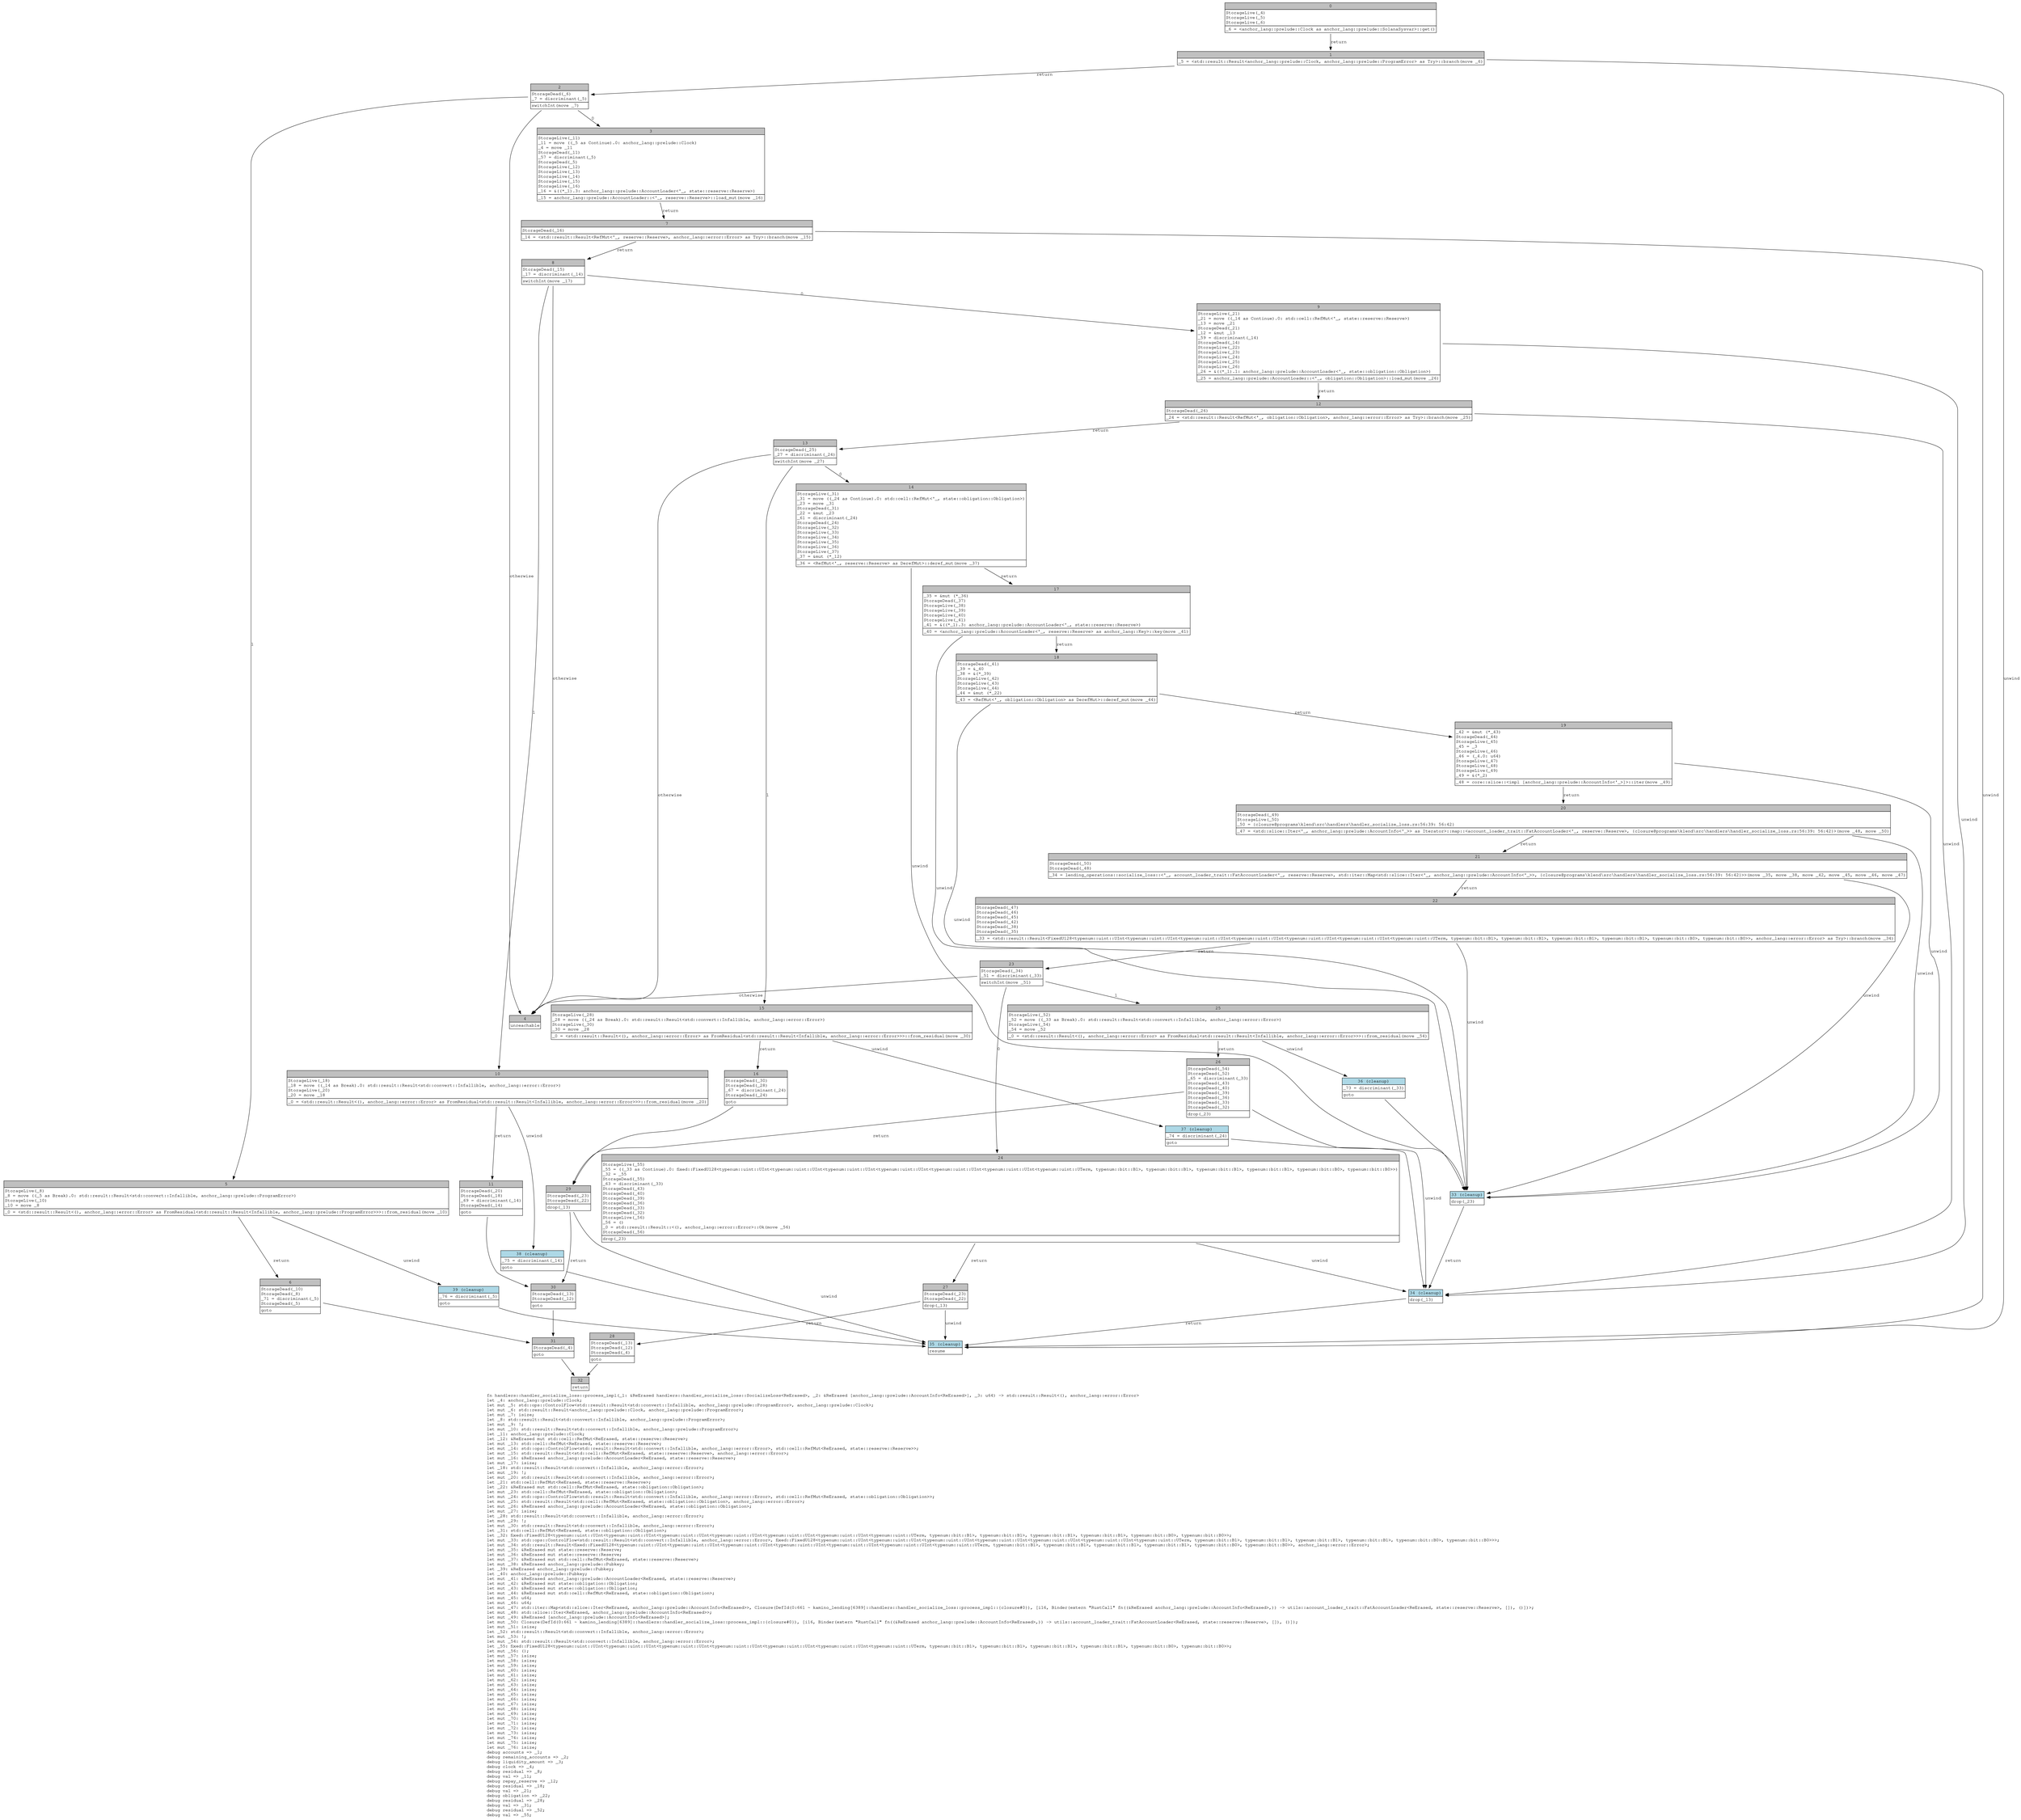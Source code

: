 digraph Mir_0_660 {
    graph [fontname="Courier, monospace"];
    node [fontname="Courier, monospace"];
    edge [fontname="Courier, monospace"];
    label=<fn handlers::handler_socialize_loss::process_impl(_1: &amp;ReErased handlers::handler_socialize_loss::SocializeLoss&lt;ReErased&gt;, _2: &amp;ReErased [anchor_lang::prelude::AccountInfo&lt;ReErased&gt;], _3: u64) -&gt; std::result::Result&lt;(), anchor_lang::error::Error&gt;<br align="left"/>let _4: anchor_lang::prelude::Clock;<br align="left"/>let mut _5: std::ops::ControlFlow&lt;std::result::Result&lt;std::convert::Infallible, anchor_lang::prelude::ProgramError&gt;, anchor_lang::prelude::Clock&gt;;<br align="left"/>let mut _6: std::result::Result&lt;anchor_lang::prelude::Clock, anchor_lang::prelude::ProgramError&gt;;<br align="left"/>let mut _7: isize;<br align="left"/>let _8: std::result::Result&lt;std::convert::Infallible, anchor_lang::prelude::ProgramError&gt;;<br align="left"/>let mut _9: !;<br align="left"/>let mut _10: std::result::Result&lt;std::convert::Infallible, anchor_lang::prelude::ProgramError&gt;;<br align="left"/>let _11: anchor_lang::prelude::Clock;<br align="left"/>let _12: &amp;ReErased mut std::cell::RefMut&lt;ReErased, state::reserve::Reserve&gt;;<br align="left"/>let mut _13: std::cell::RefMut&lt;ReErased, state::reserve::Reserve&gt;;<br align="left"/>let mut _14: std::ops::ControlFlow&lt;std::result::Result&lt;std::convert::Infallible, anchor_lang::error::Error&gt;, std::cell::RefMut&lt;ReErased, state::reserve::Reserve&gt;&gt;;<br align="left"/>let mut _15: std::result::Result&lt;std::cell::RefMut&lt;ReErased, state::reserve::Reserve&gt;, anchor_lang::error::Error&gt;;<br align="left"/>let mut _16: &amp;ReErased anchor_lang::prelude::AccountLoader&lt;ReErased, state::reserve::Reserve&gt;;<br align="left"/>let mut _17: isize;<br align="left"/>let _18: std::result::Result&lt;std::convert::Infallible, anchor_lang::error::Error&gt;;<br align="left"/>let mut _19: !;<br align="left"/>let mut _20: std::result::Result&lt;std::convert::Infallible, anchor_lang::error::Error&gt;;<br align="left"/>let _21: std::cell::RefMut&lt;ReErased, state::reserve::Reserve&gt;;<br align="left"/>let _22: &amp;ReErased mut std::cell::RefMut&lt;ReErased, state::obligation::Obligation&gt;;<br align="left"/>let mut _23: std::cell::RefMut&lt;ReErased, state::obligation::Obligation&gt;;<br align="left"/>let mut _24: std::ops::ControlFlow&lt;std::result::Result&lt;std::convert::Infallible, anchor_lang::error::Error&gt;, std::cell::RefMut&lt;ReErased, state::obligation::Obligation&gt;&gt;;<br align="left"/>let mut _25: std::result::Result&lt;std::cell::RefMut&lt;ReErased, state::obligation::Obligation&gt;, anchor_lang::error::Error&gt;;<br align="left"/>let mut _26: &amp;ReErased anchor_lang::prelude::AccountLoader&lt;ReErased, state::obligation::Obligation&gt;;<br align="left"/>let mut _27: isize;<br align="left"/>let _28: std::result::Result&lt;std::convert::Infallible, anchor_lang::error::Error&gt;;<br align="left"/>let mut _29: !;<br align="left"/>let mut _30: std::result::Result&lt;std::convert::Infallible, anchor_lang::error::Error&gt;;<br align="left"/>let _31: std::cell::RefMut&lt;ReErased, state::obligation::Obligation&gt;;<br align="left"/>let _32: fixed::FixedU128&lt;typenum::uint::UInt&lt;typenum::uint::UInt&lt;typenum::uint::UInt&lt;typenum::uint::UInt&lt;typenum::uint::UInt&lt;typenum::uint::UInt&lt;typenum::uint::UTerm, typenum::bit::B1&gt;, typenum::bit::B1&gt;, typenum::bit::B1&gt;, typenum::bit::B1&gt;, typenum::bit::B0&gt;, typenum::bit::B0&gt;&gt;;<br align="left"/>let mut _33: std::ops::ControlFlow&lt;std::result::Result&lt;std::convert::Infallible, anchor_lang::error::Error&gt;, fixed::FixedU128&lt;typenum::uint::UInt&lt;typenum::uint::UInt&lt;typenum::uint::UInt&lt;typenum::uint::UInt&lt;typenum::uint::UInt&lt;typenum::uint::UInt&lt;typenum::uint::UTerm, typenum::bit::B1&gt;, typenum::bit::B1&gt;, typenum::bit::B1&gt;, typenum::bit::B1&gt;, typenum::bit::B0&gt;, typenum::bit::B0&gt;&gt;&gt;;<br align="left"/>let mut _34: std::result::Result&lt;fixed::FixedU128&lt;typenum::uint::UInt&lt;typenum::uint::UInt&lt;typenum::uint::UInt&lt;typenum::uint::UInt&lt;typenum::uint::UInt&lt;typenum::uint::UInt&lt;typenum::uint::UTerm, typenum::bit::B1&gt;, typenum::bit::B1&gt;, typenum::bit::B1&gt;, typenum::bit::B1&gt;, typenum::bit::B0&gt;, typenum::bit::B0&gt;&gt;, anchor_lang::error::Error&gt;;<br align="left"/>let mut _35: &amp;ReErased mut state::reserve::Reserve;<br align="left"/>let mut _36: &amp;ReErased mut state::reserve::Reserve;<br align="left"/>let mut _37: &amp;ReErased mut std::cell::RefMut&lt;ReErased, state::reserve::Reserve&gt;;<br align="left"/>let mut _38: &amp;ReErased anchor_lang::prelude::Pubkey;<br align="left"/>let _39: &amp;ReErased anchor_lang::prelude::Pubkey;<br align="left"/>let _40: anchor_lang::prelude::Pubkey;<br align="left"/>let mut _41: &amp;ReErased anchor_lang::prelude::AccountLoader&lt;ReErased, state::reserve::Reserve&gt;;<br align="left"/>let mut _42: &amp;ReErased mut state::obligation::Obligation;<br align="left"/>let mut _43: &amp;ReErased mut state::obligation::Obligation;<br align="left"/>let mut _44: &amp;ReErased mut std::cell::RefMut&lt;ReErased, state::obligation::Obligation&gt;;<br align="left"/>let mut _45: u64;<br align="left"/>let mut _46: u64;<br align="left"/>let mut _47: std::iter::Map&lt;std::slice::Iter&lt;ReErased, anchor_lang::prelude::AccountInfo&lt;ReErased&gt;&gt;, Closure(DefId(0:661 ~ kamino_lending[6389]::handlers::handler_socialize_loss::process_impl::{closure#0}), [i16, Binder(extern &quot;RustCall&quot; fn((&amp;ReErased anchor_lang::prelude::AccountInfo&lt;ReErased&gt;,)) -&gt; utils::account_loader_trait::FatAccountLoader&lt;ReErased, state::reserve::Reserve&gt;, []), ()])&gt;;<br align="left"/>let mut _48: std::slice::Iter&lt;ReErased, anchor_lang::prelude::AccountInfo&lt;ReErased&gt;&gt;;<br align="left"/>let mut _49: &amp;ReErased [anchor_lang::prelude::AccountInfo&lt;ReErased&gt;];<br align="left"/>let mut _50: Closure(DefId(0:661 ~ kamino_lending[6389]::handlers::handler_socialize_loss::process_impl::{closure#0}), [i16, Binder(extern &quot;RustCall&quot; fn((&amp;ReErased anchor_lang::prelude::AccountInfo&lt;ReErased&gt;,)) -&gt; utils::account_loader_trait::FatAccountLoader&lt;ReErased, state::reserve::Reserve&gt;, []), ()]);<br align="left"/>let mut _51: isize;<br align="left"/>let _52: std::result::Result&lt;std::convert::Infallible, anchor_lang::error::Error&gt;;<br align="left"/>let mut _53: !;<br align="left"/>let mut _54: std::result::Result&lt;std::convert::Infallible, anchor_lang::error::Error&gt;;<br align="left"/>let _55: fixed::FixedU128&lt;typenum::uint::UInt&lt;typenum::uint::UInt&lt;typenum::uint::UInt&lt;typenum::uint::UInt&lt;typenum::uint::UInt&lt;typenum::uint::UInt&lt;typenum::uint::UTerm, typenum::bit::B1&gt;, typenum::bit::B1&gt;, typenum::bit::B1&gt;, typenum::bit::B1&gt;, typenum::bit::B0&gt;, typenum::bit::B0&gt;&gt;;<br align="left"/>let mut _56: ();<br align="left"/>let mut _57: isize;<br align="left"/>let mut _58: isize;<br align="left"/>let mut _59: isize;<br align="left"/>let mut _60: isize;<br align="left"/>let mut _61: isize;<br align="left"/>let mut _62: isize;<br align="left"/>let mut _63: isize;<br align="left"/>let mut _64: isize;<br align="left"/>let mut _65: isize;<br align="left"/>let mut _66: isize;<br align="left"/>let mut _67: isize;<br align="left"/>let mut _68: isize;<br align="left"/>let mut _69: isize;<br align="left"/>let mut _70: isize;<br align="left"/>let mut _71: isize;<br align="left"/>let mut _72: isize;<br align="left"/>let mut _73: isize;<br align="left"/>let mut _74: isize;<br align="left"/>let mut _75: isize;<br align="left"/>let mut _76: isize;<br align="left"/>debug accounts =&gt; _1;<br align="left"/>debug remaining_accounts =&gt; _2;<br align="left"/>debug liquidity_amount =&gt; _3;<br align="left"/>debug clock =&gt; _4;<br align="left"/>debug residual =&gt; _8;<br align="left"/>debug val =&gt; _11;<br align="left"/>debug repay_reserve =&gt; _12;<br align="left"/>debug residual =&gt; _18;<br align="left"/>debug val =&gt; _21;<br align="left"/>debug obligation =&gt; _22;<br align="left"/>debug residual =&gt; _28;<br align="left"/>debug val =&gt; _31;<br align="left"/>debug residual =&gt; _52;<br align="left"/>debug val =&gt; _55;<br align="left"/>>;
    bb0__0_660 [shape="none", label=<<table border="0" cellborder="1" cellspacing="0"><tr><td bgcolor="gray" align="center" colspan="1">0</td></tr><tr><td align="left" balign="left">StorageLive(_4)<br/>StorageLive(_5)<br/>StorageLive(_6)<br/></td></tr><tr><td align="left">_6 = &lt;anchor_lang::prelude::Clock as anchor_lang::prelude::SolanaSysvar&gt;::get()</td></tr></table>>];
    bb1__0_660 [shape="none", label=<<table border="0" cellborder="1" cellspacing="0"><tr><td bgcolor="gray" align="center" colspan="1">1</td></tr><tr><td align="left">_5 = &lt;std::result::Result&lt;anchor_lang::prelude::Clock, anchor_lang::prelude::ProgramError&gt; as Try&gt;::branch(move _6)</td></tr></table>>];
    bb2__0_660 [shape="none", label=<<table border="0" cellborder="1" cellspacing="0"><tr><td bgcolor="gray" align="center" colspan="1">2</td></tr><tr><td align="left" balign="left">StorageDead(_6)<br/>_7 = discriminant(_5)<br/></td></tr><tr><td align="left">switchInt(move _7)</td></tr></table>>];
    bb3__0_660 [shape="none", label=<<table border="0" cellborder="1" cellspacing="0"><tr><td bgcolor="gray" align="center" colspan="1">3</td></tr><tr><td align="left" balign="left">StorageLive(_11)<br/>_11 = move ((_5 as Continue).0: anchor_lang::prelude::Clock)<br/>_4 = move _11<br/>StorageDead(_11)<br/>_57 = discriminant(_5)<br/>StorageDead(_5)<br/>StorageLive(_12)<br/>StorageLive(_13)<br/>StorageLive(_14)<br/>StorageLive(_15)<br/>StorageLive(_16)<br/>_16 = &amp;((*_1).3: anchor_lang::prelude::AccountLoader&lt;'_, state::reserve::Reserve&gt;)<br/></td></tr><tr><td align="left">_15 = anchor_lang::prelude::AccountLoader::&lt;'_, reserve::Reserve&gt;::load_mut(move _16)</td></tr></table>>];
    bb4__0_660 [shape="none", label=<<table border="0" cellborder="1" cellspacing="0"><tr><td bgcolor="gray" align="center" colspan="1">4</td></tr><tr><td align="left">unreachable</td></tr></table>>];
    bb5__0_660 [shape="none", label=<<table border="0" cellborder="1" cellspacing="0"><tr><td bgcolor="gray" align="center" colspan="1">5</td></tr><tr><td align="left" balign="left">StorageLive(_8)<br/>_8 = move ((_5 as Break).0: std::result::Result&lt;std::convert::Infallible, anchor_lang::prelude::ProgramError&gt;)<br/>StorageLive(_10)<br/>_10 = move _8<br/></td></tr><tr><td align="left">_0 = &lt;std::result::Result&lt;(), anchor_lang::error::Error&gt; as FromResidual&lt;std::result::Result&lt;Infallible, anchor_lang::prelude::ProgramError&gt;&gt;&gt;::from_residual(move _10)</td></tr></table>>];
    bb6__0_660 [shape="none", label=<<table border="0" cellborder="1" cellspacing="0"><tr><td bgcolor="gray" align="center" colspan="1">6</td></tr><tr><td align="left" balign="left">StorageDead(_10)<br/>StorageDead(_8)<br/>_71 = discriminant(_5)<br/>StorageDead(_5)<br/></td></tr><tr><td align="left">goto</td></tr></table>>];
    bb7__0_660 [shape="none", label=<<table border="0" cellborder="1" cellspacing="0"><tr><td bgcolor="gray" align="center" colspan="1">7</td></tr><tr><td align="left" balign="left">StorageDead(_16)<br/></td></tr><tr><td align="left">_14 = &lt;std::result::Result&lt;RefMut&lt;'_, reserve::Reserve&gt;, anchor_lang::error::Error&gt; as Try&gt;::branch(move _15)</td></tr></table>>];
    bb8__0_660 [shape="none", label=<<table border="0" cellborder="1" cellspacing="0"><tr><td bgcolor="gray" align="center" colspan="1">8</td></tr><tr><td align="left" balign="left">StorageDead(_15)<br/>_17 = discriminant(_14)<br/></td></tr><tr><td align="left">switchInt(move _17)</td></tr></table>>];
    bb9__0_660 [shape="none", label=<<table border="0" cellborder="1" cellspacing="0"><tr><td bgcolor="gray" align="center" colspan="1">9</td></tr><tr><td align="left" balign="left">StorageLive(_21)<br/>_21 = move ((_14 as Continue).0: std::cell::RefMut&lt;'_, state::reserve::Reserve&gt;)<br/>_13 = move _21<br/>StorageDead(_21)<br/>_12 = &amp;mut _13<br/>_59 = discriminant(_14)<br/>StorageDead(_14)<br/>StorageLive(_22)<br/>StorageLive(_23)<br/>StorageLive(_24)<br/>StorageLive(_25)<br/>StorageLive(_26)<br/>_26 = &amp;((*_1).1: anchor_lang::prelude::AccountLoader&lt;'_, state::obligation::Obligation&gt;)<br/></td></tr><tr><td align="left">_25 = anchor_lang::prelude::AccountLoader::&lt;'_, obligation::Obligation&gt;::load_mut(move _26)</td></tr></table>>];
    bb10__0_660 [shape="none", label=<<table border="0" cellborder="1" cellspacing="0"><tr><td bgcolor="gray" align="center" colspan="1">10</td></tr><tr><td align="left" balign="left">StorageLive(_18)<br/>_18 = move ((_14 as Break).0: std::result::Result&lt;std::convert::Infallible, anchor_lang::error::Error&gt;)<br/>StorageLive(_20)<br/>_20 = move _18<br/></td></tr><tr><td align="left">_0 = &lt;std::result::Result&lt;(), anchor_lang::error::Error&gt; as FromResidual&lt;std::result::Result&lt;Infallible, anchor_lang::error::Error&gt;&gt;&gt;::from_residual(move _20)</td></tr></table>>];
    bb11__0_660 [shape="none", label=<<table border="0" cellborder="1" cellspacing="0"><tr><td bgcolor="gray" align="center" colspan="1">11</td></tr><tr><td align="left" balign="left">StorageDead(_20)<br/>StorageDead(_18)<br/>_69 = discriminant(_14)<br/>StorageDead(_14)<br/></td></tr><tr><td align="left">goto</td></tr></table>>];
    bb12__0_660 [shape="none", label=<<table border="0" cellborder="1" cellspacing="0"><tr><td bgcolor="gray" align="center" colspan="1">12</td></tr><tr><td align="left" balign="left">StorageDead(_26)<br/></td></tr><tr><td align="left">_24 = &lt;std::result::Result&lt;RefMut&lt;'_, obligation::Obligation&gt;, anchor_lang::error::Error&gt; as Try&gt;::branch(move _25)</td></tr></table>>];
    bb13__0_660 [shape="none", label=<<table border="0" cellborder="1" cellspacing="0"><tr><td bgcolor="gray" align="center" colspan="1">13</td></tr><tr><td align="left" balign="left">StorageDead(_25)<br/>_27 = discriminant(_24)<br/></td></tr><tr><td align="left">switchInt(move _27)</td></tr></table>>];
    bb14__0_660 [shape="none", label=<<table border="0" cellborder="1" cellspacing="0"><tr><td bgcolor="gray" align="center" colspan="1">14</td></tr><tr><td align="left" balign="left">StorageLive(_31)<br/>_31 = move ((_24 as Continue).0: std::cell::RefMut&lt;'_, state::obligation::Obligation&gt;)<br/>_23 = move _31<br/>StorageDead(_31)<br/>_22 = &amp;mut _23<br/>_61 = discriminant(_24)<br/>StorageDead(_24)<br/>StorageLive(_32)<br/>StorageLive(_33)<br/>StorageLive(_34)<br/>StorageLive(_35)<br/>StorageLive(_36)<br/>StorageLive(_37)<br/>_37 = &amp;mut (*_12)<br/></td></tr><tr><td align="left">_36 = &lt;RefMut&lt;'_, reserve::Reserve&gt; as DerefMut&gt;::deref_mut(move _37)</td></tr></table>>];
    bb15__0_660 [shape="none", label=<<table border="0" cellborder="1" cellspacing="0"><tr><td bgcolor="gray" align="center" colspan="1">15</td></tr><tr><td align="left" balign="left">StorageLive(_28)<br/>_28 = move ((_24 as Break).0: std::result::Result&lt;std::convert::Infallible, anchor_lang::error::Error&gt;)<br/>StorageLive(_30)<br/>_30 = move _28<br/></td></tr><tr><td align="left">_0 = &lt;std::result::Result&lt;(), anchor_lang::error::Error&gt; as FromResidual&lt;std::result::Result&lt;Infallible, anchor_lang::error::Error&gt;&gt;&gt;::from_residual(move _30)</td></tr></table>>];
    bb16__0_660 [shape="none", label=<<table border="0" cellborder="1" cellspacing="0"><tr><td bgcolor="gray" align="center" colspan="1">16</td></tr><tr><td align="left" balign="left">StorageDead(_30)<br/>StorageDead(_28)<br/>_67 = discriminant(_24)<br/>StorageDead(_24)<br/></td></tr><tr><td align="left">goto</td></tr></table>>];
    bb17__0_660 [shape="none", label=<<table border="0" cellborder="1" cellspacing="0"><tr><td bgcolor="gray" align="center" colspan="1">17</td></tr><tr><td align="left" balign="left">_35 = &amp;mut (*_36)<br/>StorageDead(_37)<br/>StorageLive(_38)<br/>StorageLive(_39)<br/>StorageLive(_40)<br/>StorageLive(_41)<br/>_41 = &amp;((*_1).3: anchor_lang::prelude::AccountLoader&lt;'_, state::reserve::Reserve&gt;)<br/></td></tr><tr><td align="left">_40 = &lt;anchor_lang::prelude::AccountLoader&lt;'_, reserve::Reserve&gt; as anchor_lang::Key&gt;::key(move _41)</td></tr></table>>];
    bb18__0_660 [shape="none", label=<<table border="0" cellborder="1" cellspacing="0"><tr><td bgcolor="gray" align="center" colspan="1">18</td></tr><tr><td align="left" balign="left">StorageDead(_41)<br/>_39 = &amp;_40<br/>_38 = &amp;(*_39)<br/>StorageLive(_42)<br/>StorageLive(_43)<br/>StorageLive(_44)<br/>_44 = &amp;mut (*_22)<br/></td></tr><tr><td align="left">_43 = &lt;RefMut&lt;'_, obligation::Obligation&gt; as DerefMut&gt;::deref_mut(move _44)</td></tr></table>>];
    bb19__0_660 [shape="none", label=<<table border="0" cellborder="1" cellspacing="0"><tr><td bgcolor="gray" align="center" colspan="1">19</td></tr><tr><td align="left" balign="left">_42 = &amp;mut (*_43)<br/>StorageDead(_44)<br/>StorageLive(_45)<br/>_45 = _3<br/>StorageLive(_46)<br/>_46 = (_4.0: u64)<br/>StorageLive(_47)<br/>StorageLive(_48)<br/>StorageLive(_49)<br/>_49 = &amp;(*_2)<br/></td></tr><tr><td align="left">_48 = core::slice::&lt;impl [anchor_lang::prelude::AccountInfo&lt;'_&gt;]&gt;::iter(move _49)</td></tr></table>>];
    bb20__0_660 [shape="none", label=<<table border="0" cellborder="1" cellspacing="0"><tr><td bgcolor="gray" align="center" colspan="1">20</td></tr><tr><td align="left" balign="left">StorageDead(_49)<br/>StorageLive(_50)<br/>_50 = {closure@programs\klend\src\handlers\handler_socialize_loss.rs:56:39: 56:42}<br/></td></tr><tr><td align="left">_47 = &lt;std::slice::Iter&lt;'_, anchor_lang::prelude::AccountInfo&lt;'_&gt;&gt; as Iterator&gt;::map::&lt;account_loader_trait::FatAccountLoader&lt;'_, reserve::Reserve&gt;, {closure@programs\klend\src\handlers\handler_socialize_loss.rs:56:39: 56:42}&gt;(move _48, move _50)</td></tr></table>>];
    bb21__0_660 [shape="none", label=<<table border="0" cellborder="1" cellspacing="0"><tr><td bgcolor="gray" align="center" colspan="1">21</td></tr><tr><td align="left" balign="left">StorageDead(_50)<br/>StorageDead(_48)<br/></td></tr><tr><td align="left">_34 = lending_operations::socialize_loss::&lt;'_, account_loader_trait::FatAccountLoader&lt;'_, reserve::Reserve&gt;, std::iter::Map&lt;std::slice::Iter&lt;'_, anchor_lang::prelude::AccountInfo&lt;'_&gt;&gt;, {closure@programs\klend\src\handlers\handler_socialize_loss.rs:56:39: 56:42}&gt;&gt;(move _35, move _38, move _42, move _45, move _46, move _47)</td></tr></table>>];
    bb22__0_660 [shape="none", label=<<table border="0" cellborder="1" cellspacing="0"><tr><td bgcolor="gray" align="center" colspan="1">22</td></tr><tr><td align="left" balign="left">StorageDead(_47)<br/>StorageDead(_46)<br/>StorageDead(_45)<br/>StorageDead(_42)<br/>StorageDead(_38)<br/>StorageDead(_35)<br/></td></tr><tr><td align="left">_33 = &lt;std::result::Result&lt;FixedU128&lt;typenum::uint::UInt&lt;typenum::uint::UInt&lt;typenum::uint::UInt&lt;typenum::uint::UInt&lt;typenum::uint::UInt&lt;typenum::uint::UInt&lt;typenum::uint::UTerm, typenum::bit::B1&gt;, typenum::bit::B1&gt;, typenum::bit::B1&gt;, typenum::bit::B1&gt;, typenum::bit::B0&gt;, typenum::bit::B0&gt;&gt;, anchor_lang::error::Error&gt; as Try&gt;::branch(move _34)</td></tr></table>>];
    bb23__0_660 [shape="none", label=<<table border="0" cellborder="1" cellspacing="0"><tr><td bgcolor="gray" align="center" colspan="1">23</td></tr><tr><td align="left" balign="left">StorageDead(_34)<br/>_51 = discriminant(_33)<br/></td></tr><tr><td align="left">switchInt(move _51)</td></tr></table>>];
    bb24__0_660 [shape="none", label=<<table border="0" cellborder="1" cellspacing="0"><tr><td bgcolor="gray" align="center" colspan="1">24</td></tr><tr><td align="left" balign="left">StorageLive(_55)<br/>_55 = ((_33 as Continue).0: fixed::FixedU128&lt;typenum::uint::UInt&lt;typenum::uint::UInt&lt;typenum::uint::UInt&lt;typenum::uint::UInt&lt;typenum::uint::UInt&lt;typenum::uint::UInt&lt;typenum::uint::UTerm, typenum::bit::B1&gt;, typenum::bit::B1&gt;, typenum::bit::B1&gt;, typenum::bit::B1&gt;, typenum::bit::B0&gt;, typenum::bit::B0&gt;&gt;)<br/>_32 = _55<br/>StorageDead(_55)<br/>_63 = discriminant(_33)<br/>StorageDead(_43)<br/>StorageDead(_40)<br/>StorageDead(_39)<br/>StorageDead(_36)<br/>StorageDead(_33)<br/>StorageDead(_32)<br/>StorageLive(_56)<br/>_56 = ()<br/>_0 = std::result::Result::&lt;(), anchor_lang::error::Error&gt;::Ok(move _56)<br/>StorageDead(_56)<br/></td></tr><tr><td align="left">drop(_23)</td></tr></table>>];
    bb25__0_660 [shape="none", label=<<table border="0" cellborder="1" cellspacing="0"><tr><td bgcolor="gray" align="center" colspan="1">25</td></tr><tr><td align="left" balign="left">StorageLive(_52)<br/>_52 = move ((_33 as Break).0: std::result::Result&lt;std::convert::Infallible, anchor_lang::error::Error&gt;)<br/>StorageLive(_54)<br/>_54 = move _52<br/></td></tr><tr><td align="left">_0 = &lt;std::result::Result&lt;(), anchor_lang::error::Error&gt; as FromResidual&lt;std::result::Result&lt;Infallible, anchor_lang::error::Error&gt;&gt;&gt;::from_residual(move _54)</td></tr></table>>];
    bb26__0_660 [shape="none", label=<<table border="0" cellborder="1" cellspacing="0"><tr><td bgcolor="gray" align="center" colspan="1">26</td></tr><tr><td align="left" balign="left">StorageDead(_54)<br/>StorageDead(_52)<br/>_65 = discriminant(_33)<br/>StorageDead(_43)<br/>StorageDead(_40)<br/>StorageDead(_39)<br/>StorageDead(_36)<br/>StorageDead(_33)<br/>StorageDead(_32)<br/></td></tr><tr><td align="left">drop(_23)</td></tr></table>>];
    bb27__0_660 [shape="none", label=<<table border="0" cellborder="1" cellspacing="0"><tr><td bgcolor="gray" align="center" colspan="1">27</td></tr><tr><td align="left" balign="left">StorageDead(_23)<br/>StorageDead(_22)<br/></td></tr><tr><td align="left">drop(_13)</td></tr></table>>];
    bb28__0_660 [shape="none", label=<<table border="0" cellborder="1" cellspacing="0"><tr><td bgcolor="gray" align="center" colspan="1">28</td></tr><tr><td align="left" balign="left">StorageDead(_13)<br/>StorageDead(_12)<br/>StorageDead(_4)<br/></td></tr><tr><td align="left">goto</td></tr></table>>];
    bb29__0_660 [shape="none", label=<<table border="0" cellborder="1" cellspacing="0"><tr><td bgcolor="gray" align="center" colspan="1">29</td></tr><tr><td align="left" balign="left">StorageDead(_23)<br/>StorageDead(_22)<br/></td></tr><tr><td align="left">drop(_13)</td></tr></table>>];
    bb30__0_660 [shape="none", label=<<table border="0" cellborder="1" cellspacing="0"><tr><td bgcolor="gray" align="center" colspan="1">30</td></tr><tr><td align="left" balign="left">StorageDead(_13)<br/>StorageDead(_12)<br/></td></tr><tr><td align="left">goto</td></tr></table>>];
    bb31__0_660 [shape="none", label=<<table border="0" cellborder="1" cellspacing="0"><tr><td bgcolor="gray" align="center" colspan="1">31</td></tr><tr><td align="left" balign="left">StorageDead(_4)<br/></td></tr><tr><td align="left">goto</td></tr></table>>];
    bb32__0_660 [shape="none", label=<<table border="0" cellborder="1" cellspacing="0"><tr><td bgcolor="gray" align="center" colspan="1">32</td></tr><tr><td align="left">return</td></tr></table>>];
    bb33__0_660 [shape="none", label=<<table border="0" cellborder="1" cellspacing="0"><tr><td bgcolor="lightblue" align="center" colspan="1">33 (cleanup)</td></tr><tr><td align="left">drop(_23)</td></tr></table>>];
    bb34__0_660 [shape="none", label=<<table border="0" cellborder="1" cellspacing="0"><tr><td bgcolor="lightblue" align="center" colspan="1">34 (cleanup)</td></tr><tr><td align="left">drop(_13)</td></tr></table>>];
    bb35__0_660 [shape="none", label=<<table border="0" cellborder="1" cellspacing="0"><tr><td bgcolor="lightblue" align="center" colspan="1">35 (cleanup)</td></tr><tr><td align="left">resume</td></tr></table>>];
    bb36__0_660 [shape="none", label=<<table border="0" cellborder="1" cellspacing="0"><tr><td bgcolor="lightblue" align="center" colspan="1">36 (cleanup)</td></tr><tr><td align="left" balign="left">_73 = discriminant(_33)<br/></td></tr><tr><td align="left">goto</td></tr></table>>];
    bb37__0_660 [shape="none", label=<<table border="0" cellborder="1" cellspacing="0"><tr><td bgcolor="lightblue" align="center" colspan="1">37 (cleanup)</td></tr><tr><td align="left" balign="left">_74 = discriminant(_24)<br/></td></tr><tr><td align="left">goto</td></tr></table>>];
    bb38__0_660 [shape="none", label=<<table border="0" cellborder="1" cellspacing="0"><tr><td bgcolor="lightblue" align="center" colspan="1">38 (cleanup)</td></tr><tr><td align="left" balign="left">_75 = discriminant(_14)<br/></td></tr><tr><td align="left">goto</td></tr></table>>];
    bb39__0_660 [shape="none", label=<<table border="0" cellborder="1" cellspacing="0"><tr><td bgcolor="lightblue" align="center" colspan="1">39 (cleanup)</td></tr><tr><td align="left" balign="left">_76 = discriminant(_5)<br/></td></tr><tr><td align="left">goto</td></tr></table>>];
    bb0__0_660 -> bb1__0_660 [label="return"];
    bb1__0_660 -> bb2__0_660 [label="return"];
    bb1__0_660 -> bb35__0_660 [label="unwind"];
    bb2__0_660 -> bb3__0_660 [label="0"];
    bb2__0_660 -> bb5__0_660 [label="1"];
    bb2__0_660 -> bb4__0_660 [label="otherwise"];
    bb3__0_660 -> bb7__0_660 [label="return"];
    bb5__0_660 -> bb6__0_660 [label="return"];
    bb5__0_660 -> bb39__0_660 [label="unwind"];
    bb6__0_660 -> bb31__0_660 [label=""];
    bb7__0_660 -> bb8__0_660 [label="return"];
    bb7__0_660 -> bb35__0_660 [label="unwind"];
    bb8__0_660 -> bb9__0_660 [label="0"];
    bb8__0_660 -> bb10__0_660 [label="1"];
    bb8__0_660 -> bb4__0_660 [label="otherwise"];
    bb9__0_660 -> bb12__0_660 [label="return"];
    bb9__0_660 -> bb34__0_660 [label="unwind"];
    bb10__0_660 -> bb11__0_660 [label="return"];
    bb10__0_660 -> bb38__0_660 [label="unwind"];
    bb11__0_660 -> bb30__0_660 [label=""];
    bb12__0_660 -> bb13__0_660 [label="return"];
    bb12__0_660 -> bb34__0_660 [label="unwind"];
    bb13__0_660 -> bb14__0_660 [label="0"];
    bb13__0_660 -> bb15__0_660 [label="1"];
    bb13__0_660 -> bb4__0_660 [label="otherwise"];
    bb14__0_660 -> bb17__0_660 [label="return"];
    bb14__0_660 -> bb33__0_660 [label="unwind"];
    bb15__0_660 -> bb16__0_660 [label="return"];
    bb15__0_660 -> bb37__0_660 [label="unwind"];
    bb16__0_660 -> bb29__0_660 [label=""];
    bb17__0_660 -> bb18__0_660 [label="return"];
    bb17__0_660 -> bb33__0_660 [label="unwind"];
    bb18__0_660 -> bb19__0_660 [label="return"];
    bb18__0_660 -> bb33__0_660 [label="unwind"];
    bb19__0_660 -> bb20__0_660 [label="return"];
    bb19__0_660 -> bb33__0_660 [label="unwind"];
    bb20__0_660 -> bb21__0_660 [label="return"];
    bb20__0_660 -> bb33__0_660 [label="unwind"];
    bb21__0_660 -> bb22__0_660 [label="return"];
    bb21__0_660 -> bb33__0_660 [label="unwind"];
    bb22__0_660 -> bb23__0_660 [label="return"];
    bb22__0_660 -> bb33__0_660 [label="unwind"];
    bb23__0_660 -> bb24__0_660 [label="0"];
    bb23__0_660 -> bb25__0_660 [label="1"];
    bb23__0_660 -> bb4__0_660 [label="otherwise"];
    bb24__0_660 -> bb27__0_660 [label="return"];
    bb24__0_660 -> bb34__0_660 [label="unwind"];
    bb25__0_660 -> bb26__0_660 [label="return"];
    bb25__0_660 -> bb36__0_660 [label="unwind"];
    bb26__0_660 -> bb29__0_660 [label="return"];
    bb26__0_660 -> bb34__0_660 [label="unwind"];
    bb27__0_660 -> bb28__0_660 [label="return"];
    bb27__0_660 -> bb35__0_660 [label="unwind"];
    bb28__0_660 -> bb32__0_660 [label=""];
    bb29__0_660 -> bb30__0_660 [label="return"];
    bb29__0_660 -> bb35__0_660 [label="unwind"];
    bb30__0_660 -> bb31__0_660 [label=""];
    bb31__0_660 -> bb32__0_660 [label=""];
    bb33__0_660 -> bb34__0_660 [label="return"];
    bb34__0_660 -> bb35__0_660 [label="return"];
    bb36__0_660 -> bb33__0_660 [label=""];
    bb37__0_660 -> bb34__0_660 [label=""];
    bb38__0_660 -> bb35__0_660 [label=""];
    bb39__0_660 -> bb35__0_660 [label=""];
}
